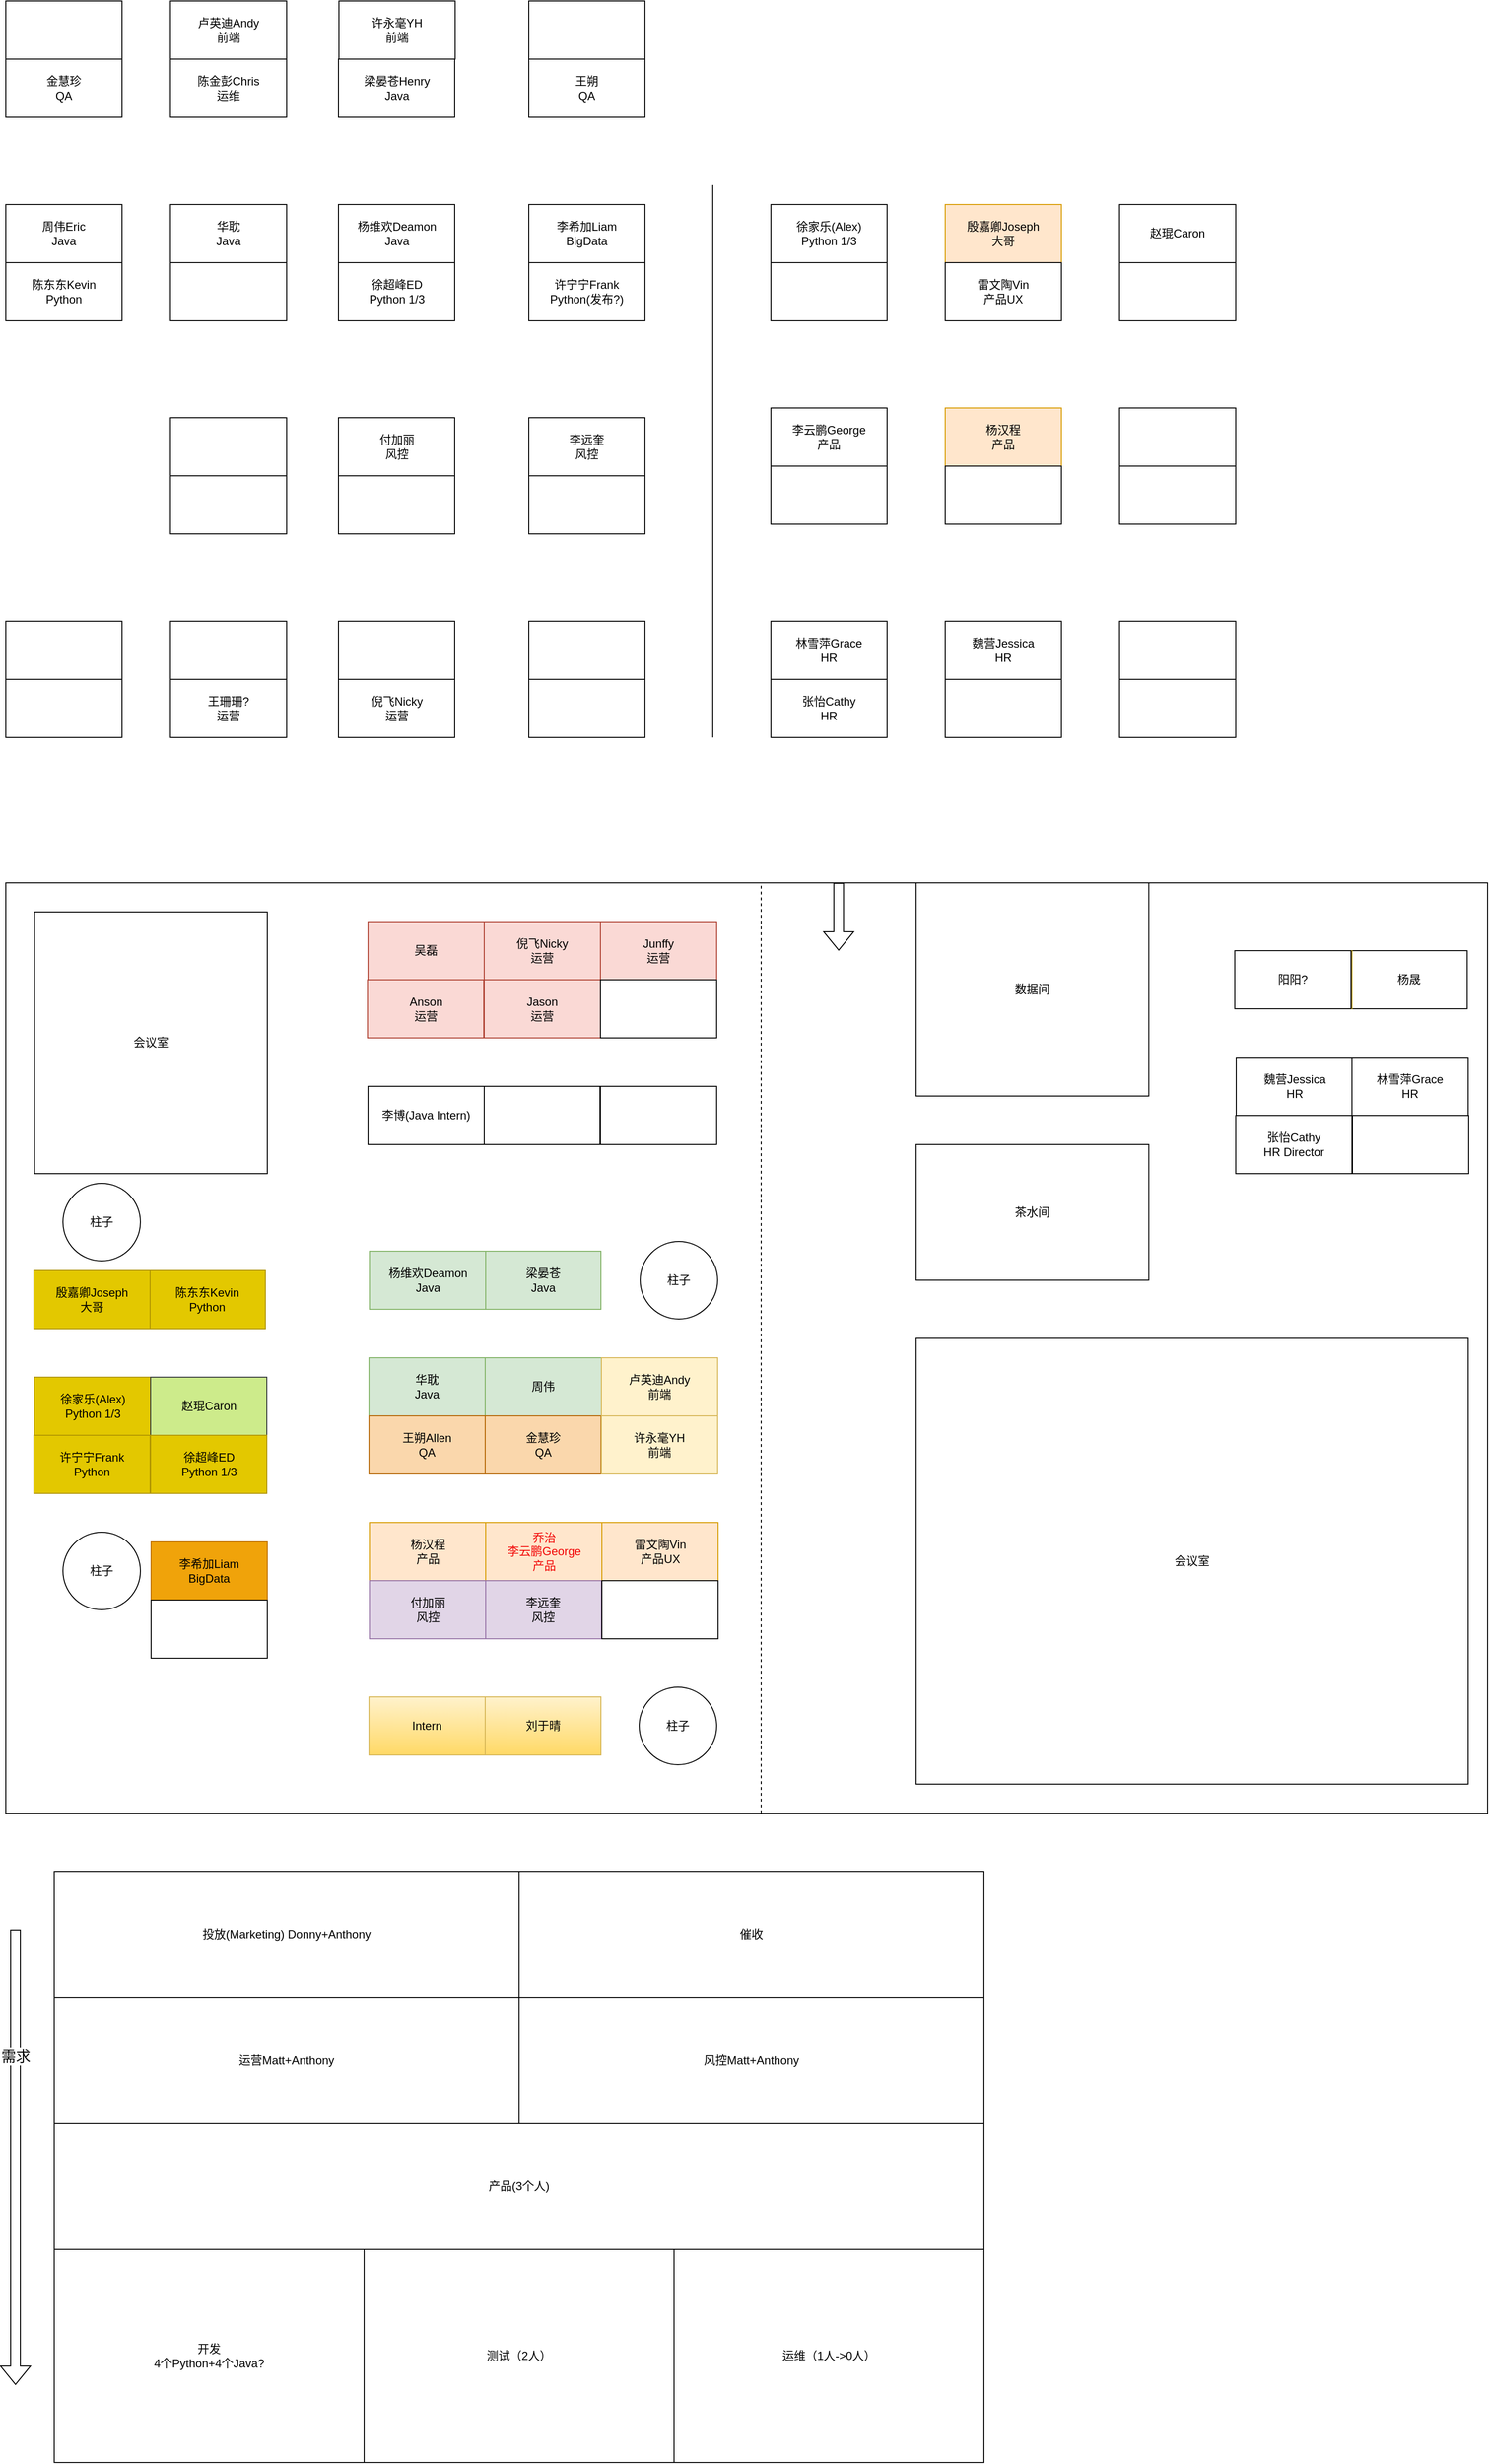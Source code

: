 <mxfile version="20.8.16" type="device"><diagram name="第 1 页" id="wCgYm4w3h9hfJolnbWpy"><mxGraphModel dx="993" dy="675" grid="1" gridSize="10" guides="1" tooltips="1" connect="1" arrows="1" fold="1" page="1" pageScale="1" pageWidth="827" pageHeight="1169" math="0" shadow="0"><root><mxCell id="0"/><mxCell id="1" parent="0"/><mxCell id="-lbyn-w2W_QWMNqzcjdo-48" value="" style="rounded=0;whiteSpace=wrap;html=1;" parent="1" vertex="1"><mxGeometry x="70" y="1110" width="1530" height="960" as="geometry"/></mxCell><mxCell id="9LT3ygpMosNoxF_c4JIQ-2" value="卢英迪Andy&lt;br&gt;前端" style="rounded=0;whiteSpace=wrap;html=1;" parent="1" vertex="1"><mxGeometry x="240" y="200" width="120" height="60" as="geometry"/></mxCell><mxCell id="9LT3ygpMosNoxF_c4JIQ-3" value="许永毫YH&lt;br&gt;前端" style="rounded=0;whiteSpace=wrap;html=1;" parent="1" vertex="1"><mxGeometry x="414" y="200" width="120" height="60" as="geometry"/></mxCell><mxCell id="9LT3ygpMosNoxF_c4JIQ-5" value="金慧珍&lt;br&gt;QA" style="rounded=0;whiteSpace=wrap;html=1;" parent="1" vertex="1"><mxGeometry x="70" y="260" width="120" height="60" as="geometry"/></mxCell><mxCell id="9LT3ygpMosNoxF_c4JIQ-6" value="" style="rounded=0;whiteSpace=wrap;html=1;" parent="1" vertex="1"><mxGeometry x="70" y="200" width="120" height="60" as="geometry"/></mxCell><mxCell id="9LT3ygpMosNoxF_c4JIQ-7" value="" style="rounded=0;whiteSpace=wrap;html=1;" parent="1" vertex="1"><mxGeometry x="610" y="200" width="120" height="60" as="geometry"/></mxCell><mxCell id="9LT3ygpMosNoxF_c4JIQ-8" value="陈金彭Chris&lt;br&gt;运维" style="rounded=0;whiteSpace=wrap;html=1;" parent="1" vertex="1"><mxGeometry x="240" y="260" width="120" height="60" as="geometry"/></mxCell><mxCell id="9LT3ygpMosNoxF_c4JIQ-9" value="梁晏苍Henry&lt;br&gt;Java" style="rounded=0;whiteSpace=wrap;html=1;" parent="1" vertex="1"><mxGeometry x="413.5" y="260" width="120" height="60" as="geometry"/></mxCell><mxCell id="9LT3ygpMosNoxF_c4JIQ-10" value="王朔&lt;br&gt;QA" style="rounded=0;whiteSpace=wrap;html=1;" parent="1" vertex="1"><mxGeometry x="610" y="260" width="120" height="60" as="geometry"/></mxCell><mxCell id="9LT3ygpMosNoxF_c4JIQ-11" value="周伟Eric&lt;br&gt;Java" style="rounded=0;whiteSpace=wrap;html=1;" parent="1" vertex="1"><mxGeometry x="70" y="410" width="120" height="60" as="geometry"/></mxCell><mxCell id="9LT3ygpMosNoxF_c4JIQ-12" value="华耽&lt;br&gt;Java" style="rounded=0;whiteSpace=wrap;html=1;" parent="1" vertex="1"><mxGeometry x="240" y="410" width="120" height="60" as="geometry"/></mxCell><mxCell id="9LT3ygpMosNoxF_c4JIQ-13" value="杨维欢Deamon&lt;br&gt;Java" style="rounded=0;whiteSpace=wrap;html=1;" parent="1" vertex="1"><mxGeometry x="413.5" y="410" width="120" height="60" as="geometry"/></mxCell><mxCell id="9LT3ygpMosNoxF_c4JIQ-14" value="李希加Liam&lt;br&gt;BigData" style="rounded=0;whiteSpace=wrap;html=1;" parent="1" vertex="1"><mxGeometry x="610" y="410" width="120" height="60" as="geometry"/></mxCell><mxCell id="9LT3ygpMosNoxF_c4JIQ-15" value="徐家乐(Alex)&lt;br&gt;Python 1/3" style="rounded=0;whiteSpace=wrap;html=1;" parent="1" vertex="1"><mxGeometry x="860" y="410" width="120" height="60" as="geometry"/></mxCell><mxCell id="9LT3ygpMosNoxF_c4JIQ-16" value="殷嘉卿Joseph&lt;br&gt;大哥" style="rounded=0;whiteSpace=wrap;html=1;fillColor=#ffe6cc;strokeColor=#d79b00;" parent="1" vertex="1"><mxGeometry x="1040" y="410" width="120" height="60" as="geometry"/></mxCell><mxCell id="9LT3ygpMosNoxF_c4JIQ-17" value="赵琨Caron&lt;br&gt;" style="rounded=0;whiteSpace=wrap;html=1;" parent="1" vertex="1"><mxGeometry x="1220" y="410" width="120" height="60" as="geometry"/></mxCell><mxCell id="9LT3ygpMosNoxF_c4JIQ-18" value="陈东东Kevin&lt;br&gt;Python" style="rounded=0;whiteSpace=wrap;html=1;" parent="1" vertex="1"><mxGeometry x="70" y="470" width="120" height="60" as="geometry"/></mxCell><mxCell id="9LT3ygpMosNoxF_c4JIQ-19" value="" style="rounded=0;whiteSpace=wrap;html=1;" parent="1" vertex="1"><mxGeometry x="240" y="470" width="120" height="60" as="geometry"/></mxCell><mxCell id="9LT3ygpMosNoxF_c4JIQ-20" value="徐超峰ED&lt;br&gt;Python 1/3" style="rounded=0;whiteSpace=wrap;html=1;" parent="1" vertex="1"><mxGeometry x="413.5" y="470" width="120" height="60" as="geometry"/></mxCell><mxCell id="9LT3ygpMosNoxF_c4JIQ-21" value="许宁宁Frank&lt;br&gt;Python(发布?)" style="rounded=0;whiteSpace=wrap;html=1;" parent="1" vertex="1"><mxGeometry x="610" y="470" width="120" height="60" as="geometry"/></mxCell><mxCell id="9LT3ygpMosNoxF_c4JIQ-23" value="" style="rounded=0;whiteSpace=wrap;html=1;" parent="1" vertex="1"><mxGeometry x="240" y="630" width="120" height="60" as="geometry"/></mxCell><mxCell id="9LT3ygpMosNoxF_c4JIQ-24" value="付加丽&lt;br&gt;风控" style="rounded=0;whiteSpace=wrap;html=1;" parent="1" vertex="1"><mxGeometry x="413.5" y="630" width="120" height="60" as="geometry"/></mxCell><mxCell id="9LT3ygpMosNoxF_c4JIQ-25" value="李远奎&lt;br&gt;风控" style="rounded=0;whiteSpace=wrap;html=1;" parent="1" vertex="1"><mxGeometry x="610" y="630" width="120" height="60" as="geometry"/></mxCell><mxCell id="9LT3ygpMosNoxF_c4JIQ-26" value="" style="rounded=0;whiteSpace=wrap;html=1;" parent="1" vertex="1"><mxGeometry x="860" y="470" width="120" height="60" as="geometry"/></mxCell><mxCell id="9LT3ygpMosNoxF_c4JIQ-27" value="雷文陶Vin&lt;br&gt;产品UX" style="rounded=0;whiteSpace=wrap;html=1;" parent="1" vertex="1"><mxGeometry x="1040" y="470" width="120" height="60" as="geometry"/></mxCell><mxCell id="9LT3ygpMosNoxF_c4JIQ-28" value="" style="rounded=0;whiteSpace=wrap;html=1;" parent="1" vertex="1"><mxGeometry x="1220" y="470" width="120" height="60" as="geometry"/></mxCell><mxCell id="9LT3ygpMosNoxF_c4JIQ-29" value="李云鹏George&lt;br&gt;产品" style="rounded=0;whiteSpace=wrap;html=1;" parent="1" vertex="1"><mxGeometry x="860" y="620" width="120" height="60" as="geometry"/></mxCell><mxCell id="9LT3ygpMosNoxF_c4JIQ-30" value="&lt;div style=&quot;&quot;&gt;杨汉程&lt;/div&gt;产品" style="rounded=0;whiteSpace=wrap;html=1;fillColor=#ffe6cc;strokeColor=#d79b00;" parent="1" vertex="1"><mxGeometry x="1040" y="620" width="120" height="60" as="geometry"/></mxCell><mxCell id="9LT3ygpMosNoxF_c4JIQ-31" value="" style="rounded=0;whiteSpace=wrap;html=1;" parent="1" vertex="1"><mxGeometry x="1220" y="620" width="120" height="60" as="geometry"/></mxCell><mxCell id="9LT3ygpMosNoxF_c4JIQ-33" value="" style="rounded=0;whiteSpace=wrap;html=1;" parent="1" vertex="1"><mxGeometry x="240" y="690" width="120" height="60" as="geometry"/></mxCell><mxCell id="9LT3ygpMosNoxF_c4JIQ-34" value="" style="rounded=0;whiteSpace=wrap;html=1;" parent="1" vertex="1"><mxGeometry x="413.5" y="690" width="120" height="60" as="geometry"/></mxCell><mxCell id="9LT3ygpMosNoxF_c4JIQ-35" value="" style="rounded=0;whiteSpace=wrap;html=1;" parent="1" vertex="1"><mxGeometry x="610" y="690" width="120" height="60" as="geometry"/></mxCell><mxCell id="9LT3ygpMosNoxF_c4JIQ-36" value="" style="rounded=0;whiteSpace=wrap;html=1;" parent="1" vertex="1"><mxGeometry x="860" y="680" width="120" height="60" as="geometry"/></mxCell><mxCell id="9LT3ygpMosNoxF_c4JIQ-37" value="" style="rounded=0;whiteSpace=wrap;html=1;" parent="1" vertex="1"><mxGeometry x="1040" y="680" width="120" height="60" as="geometry"/></mxCell><mxCell id="9LT3ygpMosNoxF_c4JIQ-38" value="" style="rounded=0;whiteSpace=wrap;html=1;" parent="1" vertex="1"><mxGeometry x="1220" y="680" width="120" height="60" as="geometry"/></mxCell><mxCell id="9LT3ygpMosNoxF_c4JIQ-39" value="林雪萍Grace&lt;br&gt;HR" style="rounded=0;whiteSpace=wrap;html=1;" parent="1" vertex="1"><mxGeometry x="860" y="840" width="120" height="60" as="geometry"/></mxCell><mxCell id="9LT3ygpMosNoxF_c4JIQ-40" value="魏营Jessica&lt;br&gt;HR" style="rounded=0;whiteSpace=wrap;html=1;" parent="1" vertex="1"><mxGeometry x="1040" y="840" width="120" height="60" as="geometry"/></mxCell><mxCell id="9LT3ygpMosNoxF_c4JIQ-41" value="" style="rounded=0;whiteSpace=wrap;html=1;" parent="1" vertex="1"><mxGeometry x="1220" y="840" width="120" height="60" as="geometry"/></mxCell><mxCell id="9LT3ygpMosNoxF_c4JIQ-42" value="张怡Cathy&lt;br&gt;HR" style="rounded=0;whiteSpace=wrap;html=1;" parent="1" vertex="1"><mxGeometry x="860" y="900" width="120" height="60" as="geometry"/></mxCell><mxCell id="9LT3ygpMosNoxF_c4JIQ-43" value="" style="rounded=0;whiteSpace=wrap;html=1;" parent="1" vertex="1"><mxGeometry x="1040" y="900" width="120" height="60" as="geometry"/></mxCell><mxCell id="9LT3ygpMosNoxF_c4JIQ-44" value="" style="rounded=0;whiteSpace=wrap;html=1;" parent="1" vertex="1"><mxGeometry x="1220" y="900" width="120" height="60" as="geometry"/></mxCell><mxCell id="9LT3ygpMosNoxF_c4JIQ-45" value="" style="rounded=0;whiteSpace=wrap;html=1;" parent="1" vertex="1"><mxGeometry x="70" y="840" width="120" height="60" as="geometry"/></mxCell><mxCell id="9LT3ygpMosNoxF_c4JIQ-46" value="" style="rounded=0;whiteSpace=wrap;html=1;" parent="1" vertex="1"><mxGeometry x="240" y="840" width="120" height="60" as="geometry"/></mxCell><mxCell id="9LT3ygpMosNoxF_c4JIQ-47" value="" style="rounded=0;whiteSpace=wrap;html=1;" parent="1" vertex="1"><mxGeometry x="413.5" y="840" width="120" height="60" as="geometry"/></mxCell><mxCell id="9LT3ygpMosNoxF_c4JIQ-48" value="" style="rounded=0;whiteSpace=wrap;html=1;" parent="1" vertex="1"><mxGeometry x="610" y="840" width="120" height="60" as="geometry"/></mxCell><mxCell id="9LT3ygpMosNoxF_c4JIQ-49" value="" style="rounded=0;whiteSpace=wrap;html=1;" parent="1" vertex="1"><mxGeometry x="70" y="900" width="120" height="60" as="geometry"/></mxCell><mxCell id="9LT3ygpMosNoxF_c4JIQ-50" value="王珊珊?&lt;br style=&quot;border-color: var(--border-color);&quot;&gt;运营" style="rounded=0;whiteSpace=wrap;html=1;" parent="1" vertex="1"><mxGeometry x="240" y="900" width="120" height="60" as="geometry"/></mxCell><mxCell id="9LT3ygpMosNoxF_c4JIQ-51" value="倪飞Nicky&lt;br&gt;运营" style="rounded=0;whiteSpace=wrap;html=1;" parent="1" vertex="1"><mxGeometry x="413.5" y="900" width="120" height="60" as="geometry"/></mxCell><mxCell id="9LT3ygpMosNoxF_c4JIQ-52" value="" style="rounded=0;whiteSpace=wrap;html=1;" parent="1" vertex="1"><mxGeometry x="610" y="900" width="120" height="60" as="geometry"/></mxCell><mxCell id="9LT3ygpMosNoxF_c4JIQ-53" value="" style="endArrow=none;html=1;rounded=0;" parent="1" edge="1"><mxGeometry width="50" height="50" relative="1" as="geometry"><mxPoint x="800" y="960" as="sourcePoint"/><mxPoint x="800" y="390" as="targetPoint"/></mxGeometry></mxCell><mxCell id="9LT3ygpMosNoxF_c4JIQ-55" value="投放(Marketing) Donny+Anthony" style="rounded=0;whiteSpace=wrap;html=1;" parent="1" vertex="1"><mxGeometry x="120" y="2130" width="480" height="130" as="geometry"/></mxCell><mxCell id="9LT3ygpMosNoxF_c4JIQ-56" value="催收" style="rounded=0;whiteSpace=wrap;html=1;" parent="1" vertex="1"><mxGeometry x="600" y="2130" width="480" height="130" as="geometry"/></mxCell><mxCell id="9LT3ygpMosNoxF_c4JIQ-57" value="运营Matt+Anthony" style="rounded=0;whiteSpace=wrap;html=1;" parent="1" vertex="1"><mxGeometry x="120" y="2260" width="480" height="130" as="geometry"/></mxCell><mxCell id="9LT3ygpMosNoxF_c4JIQ-58" value="风控Matt+Anthony" style="rounded=0;whiteSpace=wrap;html=1;" parent="1" vertex="1"><mxGeometry x="600" y="2260" width="480" height="130" as="geometry"/></mxCell><mxCell id="9LT3ygpMosNoxF_c4JIQ-59" value="产品(3个人)" style="rounded=0;whiteSpace=wrap;html=1;" parent="1" vertex="1"><mxGeometry x="120" y="2390" width="960" height="130" as="geometry"/></mxCell><mxCell id="9LT3ygpMosNoxF_c4JIQ-60" value="开发&lt;br&gt;4个Python+4个Java?" style="rounded=0;whiteSpace=wrap;html=1;" parent="1" vertex="1"><mxGeometry x="120" y="2520" width="320" height="220" as="geometry"/></mxCell><mxCell id="9LT3ygpMosNoxF_c4JIQ-61" value="测试（2人）" style="rounded=0;whiteSpace=wrap;html=1;" parent="1" vertex="1"><mxGeometry x="440" y="2520" width="320" height="220" as="geometry"/></mxCell><mxCell id="9LT3ygpMosNoxF_c4JIQ-62" value="运维（1人-&amp;gt;0人）" style="rounded=0;whiteSpace=wrap;html=1;" parent="1" vertex="1"><mxGeometry x="760" y="2520" width="320" height="220" as="geometry"/></mxCell><mxCell id="9LT3ygpMosNoxF_c4JIQ-66" value="" style="shape=flexArrow;endArrow=classic;html=1;rounded=0;" parent="1" edge="1"><mxGeometry width="50" height="50" relative="1" as="geometry"><mxPoint x="80" y="2190" as="sourcePoint"/><mxPoint x="80" y="2660" as="targetPoint"/></mxGeometry></mxCell><mxCell id="9LT3ygpMosNoxF_c4JIQ-67" value="需求" style="edgeLabel;html=1;align=center;verticalAlign=middle;resizable=0;points=[];fontSize=15;fontStyle=0" parent="9LT3ygpMosNoxF_c4JIQ-66" vertex="1" connectable="0"><mxGeometry x="-0.864" relative="1" as="geometry"><mxPoint y="98" as="offset"/></mxGeometry></mxCell><mxCell id="-lbyn-w2W_QWMNqzcjdo-1" value="吴磊" style="rounded=0;whiteSpace=wrap;html=1;fillColor=#fad9d5;strokeColor=#ae4132;" parent="1" vertex="1"><mxGeometry x="444" y="1150" width="120" height="60" as="geometry"/></mxCell><mxCell id="-lbyn-w2W_QWMNqzcjdo-2" value="倪飞Nicky&lt;br style=&quot;border-color: var(--border-color);&quot;&gt;运营" style="rounded=0;whiteSpace=wrap;html=1;fillColor=#fad9d5;strokeColor=#ae4132;" parent="1" vertex="1"><mxGeometry x="564" y="1150" width="120" height="60" as="geometry"/></mxCell><mxCell id="-lbyn-w2W_QWMNqzcjdo-3" value="Junffy&lt;br&gt;运营" style="rounded=0;whiteSpace=wrap;html=1;fillColor=#fad9d5;strokeColor=#ae4132;" parent="1" vertex="1"><mxGeometry x="684" y="1150" width="120" height="60" as="geometry"/></mxCell><mxCell id="-lbyn-w2W_QWMNqzcjdo-4" value="Anson&lt;br&gt;运营" style="rounded=0;whiteSpace=wrap;html=1;fillColor=#fad9d5;strokeColor=#ae4132;" parent="1" vertex="1"><mxGeometry x="443.5" y="1210" width="120" height="60" as="geometry"/></mxCell><mxCell id="-lbyn-w2W_QWMNqzcjdo-5" value="Jason&lt;br&gt;运营" style="rounded=0;whiteSpace=wrap;html=1;fillColor=#fad9d5;strokeColor=#ae4132;" parent="1" vertex="1"><mxGeometry x="564" y="1210" width="120" height="60" as="geometry"/></mxCell><mxCell id="-lbyn-w2W_QWMNqzcjdo-7" value="" style="rounded=0;whiteSpace=wrap;html=1;" parent="1" vertex="1"><mxGeometry x="684" y="1210" width="120" height="60" as="geometry"/></mxCell><mxCell id="-lbyn-w2W_QWMNqzcjdo-9" value="" style="rounded=0;whiteSpace=wrap;html=1;" parent="1" vertex="1"><mxGeometry x="563.5" y="1320" width="120" height="60" as="geometry"/></mxCell><mxCell id="-lbyn-w2W_QWMNqzcjdo-10" value="" style="rounded=0;whiteSpace=wrap;html=1;" parent="1" vertex="1"><mxGeometry x="684" y="1320" width="120" height="60" as="geometry"/></mxCell><mxCell id="-lbyn-w2W_QWMNqzcjdo-11" value="&lt;div style=&quot;&quot;&gt;李博(Java Intern)&lt;/div&gt;" style="rounded=0;whiteSpace=wrap;html=1;" parent="1" vertex="1"><mxGeometry x="444" y="1320" width="120" height="60" as="geometry"/></mxCell><mxCell id="-lbyn-w2W_QWMNqzcjdo-12" value="梁晏苍&lt;br&gt;Java" style="rounded=0;whiteSpace=wrap;html=1;fillColor=#d5e8d4;strokeColor=#82b366;" parent="1" vertex="1"><mxGeometry x="564.5" y="1490" width="120" height="60" as="geometry"/></mxCell><mxCell id="-lbyn-w2W_QWMNqzcjdo-13" value="杨维欢Deamon&lt;br style=&quot;border-color: var(--border-color);&quot;&gt;Java" style="rounded=0;whiteSpace=wrap;html=1;fillColor=#d5e8d4;strokeColor=#82b366;" parent="1" vertex="1"><mxGeometry x="445.5" y="1490" width="120" height="60" as="geometry"/></mxCell><mxCell id="-lbyn-w2W_QWMNqzcjdo-14" value="华耽&lt;br style=&quot;border-color: var(--border-color);&quot;&gt;Java" style="rounded=0;whiteSpace=wrap;html=1;fillColor=#d5e8d4;strokeColor=#82b366;" parent="1" vertex="1"><mxGeometry x="445" y="1600" width="120" height="60" as="geometry"/></mxCell><mxCell id="-lbyn-w2W_QWMNqzcjdo-15" value="周伟" style="rounded=0;whiteSpace=wrap;html=1;fillColor=#d5e8d4;strokeColor=#82b366;" parent="1" vertex="1"><mxGeometry x="565" y="1600" width="120" height="60" as="geometry"/></mxCell><mxCell id="-lbyn-w2W_QWMNqzcjdo-16" value="卢英迪Andy&lt;br style=&quot;border-color: var(--border-color);&quot;&gt;前端" style="rounded=0;whiteSpace=wrap;html=1;fillColor=#fff2cc;strokeColor=#d6b656;" parent="1" vertex="1"><mxGeometry x="685" y="1600" width="120" height="60" as="geometry"/></mxCell><mxCell id="-lbyn-w2W_QWMNqzcjdo-17" value="金慧珍&lt;br style=&quot;border-color: var(--border-color);&quot;&gt;QA" style="rounded=0;whiteSpace=wrap;html=1;fillColor=#fad7ac;strokeColor=#b46504;" parent="1" vertex="1"><mxGeometry x="564.5" y="1660" width="120" height="60" as="geometry"/></mxCell><mxCell id="-lbyn-w2W_QWMNqzcjdo-18" value="许永毫YH&lt;br style=&quot;border-color: var(--border-color);&quot;&gt;前端" style="rounded=0;whiteSpace=wrap;html=1;fillColor=#fff2cc;strokeColor=#d6b656;" parent="1" vertex="1"><mxGeometry x="685" y="1660" width="120" height="60" as="geometry"/></mxCell><mxCell id="-lbyn-w2W_QWMNqzcjdo-19" value="王朔Allen&lt;br style=&quot;border-color: var(--border-color);&quot;&gt;QA" style="rounded=0;whiteSpace=wrap;html=1;fillColor=#fad7ac;strokeColor=#b46504;" parent="1" vertex="1"><mxGeometry x="445" y="1660" width="120" height="60" as="geometry"/></mxCell><mxCell id="-lbyn-w2W_QWMNqzcjdo-20" value="&lt;div style=&quot;border-color: var(--border-color);&quot;&gt;杨汉程&lt;/div&gt;产品" style="rounded=0;whiteSpace=wrap;html=1;fillColor=#ffe6cc;strokeColor=#d79b00;" parent="1" vertex="1"><mxGeometry x="445.5" y="1770" width="120" height="60" as="geometry"/></mxCell><mxCell id="-lbyn-w2W_QWMNqzcjdo-21" value="乔治&lt;br&gt;李云鹏George&lt;br style=&quot;border-color: var(--border-color);&quot;&gt;产品" style="rounded=0;whiteSpace=wrap;html=1;fillColor=#ffe6cc;strokeColor=#d79b00;fontColor=#f20707;" parent="1" vertex="1"><mxGeometry x="565.5" y="1770" width="120" height="60" as="geometry"/></mxCell><mxCell id="-lbyn-w2W_QWMNqzcjdo-22" value="雷文陶Vin&lt;br style=&quot;border-color: var(--border-color);&quot;&gt;产品UX" style="rounded=0;whiteSpace=wrap;html=1;fillColor=#ffe6cc;strokeColor=#d79b00;" parent="1" vertex="1"><mxGeometry x="685.5" y="1770" width="120" height="60" as="geometry"/></mxCell><mxCell id="-lbyn-w2W_QWMNqzcjdo-23" value="李远奎&lt;br style=&quot;border-color: var(--border-color);&quot;&gt;风控" style="rounded=0;whiteSpace=wrap;html=1;fillColor=#e1d5e7;strokeColor=#9673a6;" parent="1" vertex="1"><mxGeometry x="565" y="1830" width="120" height="60" as="geometry"/></mxCell><mxCell id="-lbyn-w2W_QWMNqzcjdo-24" value="" style="rounded=0;whiteSpace=wrap;html=1;" parent="1" vertex="1"><mxGeometry x="685.5" y="1830" width="120" height="60" as="geometry"/></mxCell><mxCell id="-lbyn-w2W_QWMNqzcjdo-25" value="付加丽&lt;br style=&quot;border-color: var(--border-color);&quot;&gt;风控" style="rounded=0;whiteSpace=wrap;html=1;fillColor=#e1d5e7;strokeColor=#9673a6;" parent="1" vertex="1"><mxGeometry x="445.5" y="1830" width="120" height="60" as="geometry"/></mxCell><mxCell id="-lbyn-w2W_QWMNqzcjdo-26" value="刘于晴" style="rounded=0;whiteSpace=wrap;html=1;fillColor=#fff2cc;gradientColor=#ffd966;strokeColor=#d6b656;" parent="1" vertex="1"><mxGeometry x="564.5" y="1950" width="120" height="60" as="geometry"/></mxCell><mxCell id="-lbyn-w2W_QWMNqzcjdo-28" value="Intern" style="rounded=0;whiteSpace=wrap;html=1;fillColor=#fff2cc;gradientColor=#ffd966;strokeColor=#d6b656;" parent="1" vertex="1"><mxGeometry x="445" y="1950" width="120" height="60" as="geometry"/></mxCell><mxCell id="-lbyn-w2W_QWMNqzcjdo-29" value="陈东东Kevin&lt;br style=&quot;border-color: var(--border-color);&quot;&gt;Python" style="rounded=0;whiteSpace=wrap;html=1;fillColor=#e3c800;fontColor=#000000;strokeColor=#B09500;" parent="1" vertex="1"><mxGeometry x="218" y="1510" width="120" height="60" as="geometry"/></mxCell><mxCell id="-lbyn-w2W_QWMNqzcjdo-30" value="殷嘉卿Joseph&lt;br style=&quot;border-color: var(--border-color);&quot;&gt;大哥" style="rounded=0;whiteSpace=wrap;html=1;fillColor=#e3c800;fontColor=#000000;strokeColor=#B09500;" parent="1" vertex="1"><mxGeometry x="99" y="1510" width="120" height="60" as="geometry"/></mxCell><mxCell id="-lbyn-w2W_QWMNqzcjdo-32" value="徐家乐(Alex)&lt;br style=&quot;border-color: var(--border-color);&quot;&gt;Python 1/3" style="rounded=0;whiteSpace=wrap;html=1;fillColor=#e3c800;fontColor=#000000;strokeColor=#B09500;" parent="1" vertex="1"><mxGeometry x="99.5" y="1620" width="120" height="60" as="geometry"/></mxCell><mxCell id="-lbyn-w2W_QWMNqzcjdo-33" value="赵琨Caron" style="rounded=0;whiteSpace=wrap;html=1;fillColor=#cdeb8b;strokeColor=#36393d;" parent="1" vertex="1"><mxGeometry x="219.5" y="1620" width="120" height="60" as="geometry"/></mxCell><mxCell id="-lbyn-w2W_QWMNqzcjdo-34" value="许宁宁Frank&lt;br style=&quot;border-color: var(--border-color);&quot;&gt;Python" style="rounded=0;whiteSpace=wrap;html=1;fillColor=#e3c800;fontColor=#000000;strokeColor=#B09500;" parent="1" vertex="1"><mxGeometry x="99" y="1680" width="120" height="60" as="geometry"/></mxCell><mxCell id="-lbyn-w2W_QWMNqzcjdo-35" value="徐超峰ED&lt;br style=&quot;border-color: var(--border-color);&quot;&gt;Python 1/3" style="rounded=0;whiteSpace=wrap;html=1;fillColor=#e3c800;fontColor=#000000;strokeColor=#B09500;" parent="1" vertex="1"><mxGeometry x="219.5" y="1680" width="120" height="60" as="geometry"/></mxCell><mxCell id="-lbyn-w2W_QWMNqzcjdo-39" value="李希加Liam&lt;br style=&quot;border-color: var(--border-color);&quot;&gt;BigData" style="rounded=0;whiteSpace=wrap;html=1;fillColor=#f0a30a;fontColor=#000000;strokeColor=#BD7000;" parent="1" vertex="1"><mxGeometry x="220" y="1790" width="120" height="60" as="geometry"/></mxCell><mxCell id="-lbyn-w2W_QWMNqzcjdo-41" value="" style="rounded=0;whiteSpace=wrap;html=1;" parent="1" vertex="1"><mxGeometry x="220" y="1850" width="120" height="60" as="geometry"/></mxCell><mxCell id="-lbyn-w2W_QWMNqzcjdo-43" value="会议室" style="rounded=0;whiteSpace=wrap;html=1;" parent="1" vertex="1"><mxGeometry x="99.75" y="1140" width="240.25" height="270" as="geometry"/></mxCell><mxCell id="-lbyn-w2W_QWMNqzcjdo-44" value="柱子" style="ellipse;whiteSpace=wrap;html=1;aspect=fixed;" parent="1" vertex="1"><mxGeometry x="725" y="1480" width="80" height="80" as="geometry"/></mxCell><mxCell id="-lbyn-w2W_QWMNqzcjdo-45" value="柱子" style="ellipse;whiteSpace=wrap;html=1;aspect=fixed;" parent="1" vertex="1"><mxGeometry x="129" y="1420" width="80" height="80" as="geometry"/></mxCell><mxCell id="-lbyn-w2W_QWMNqzcjdo-46" value="柱子" style="ellipse;whiteSpace=wrap;html=1;aspect=fixed;" parent="1" vertex="1"><mxGeometry x="724" y="1940" width="80" height="80" as="geometry"/></mxCell><mxCell id="-lbyn-w2W_QWMNqzcjdo-47" value="柱子" style="ellipse;whiteSpace=wrap;html=1;aspect=fixed;" parent="1" vertex="1"><mxGeometry x="129" y="1780" width="80" height="80" as="geometry"/></mxCell><mxCell id="-lbyn-w2W_QWMNqzcjdo-49" value="" style="shape=flexArrow;endArrow=classic;html=1;rounded=0;" parent="1" edge="1"><mxGeometry width="50" height="50" relative="1" as="geometry"><mxPoint x="930" y="1110" as="sourcePoint"/><mxPoint x="930" y="1180" as="targetPoint"/></mxGeometry></mxCell><mxCell id="-lbyn-w2W_QWMNqzcjdo-51" value="" style="endArrow=none;html=1;rounded=0;dashed=1;" parent="1" edge="1"><mxGeometry width="50" height="50" relative="1" as="geometry"><mxPoint x="850" y="2070" as="sourcePoint"/><mxPoint x="850" y="1110" as="targetPoint"/></mxGeometry></mxCell><mxCell id="-lbyn-w2W_QWMNqzcjdo-52" value="杨晟" style="rounded=0;whiteSpace=wrap;html=1;" parent="1" vertex="1"><mxGeometry x="1459" y="1180" width="120" height="60" as="geometry"/></mxCell><mxCell id="-lbyn-w2W_QWMNqzcjdo-53" value="阳阳?" style="rounded=0;whiteSpace=wrap;html=1;fillColor=#e3c800;fontColor=#000000;strokeColor=#B09500;" parent="1" vertex="1"><mxGeometry x="1340" y="1180" width="120" height="60" as="geometry"/></mxCell><mxCell id="-lbyn-w2W_QWMNqzcjdo-54" value="魏营Jessica&lt;br style=&quot;border-color: var(--border-color);&quot;&gt;HR" style="rounded=0;whiteSpace=wrap;html=1;" parent="1" vertex="1"><mxGeometry x="1340.5" y="1290" width="120" height="60" as="geometry"/></mxCell><mxCell id="-lbyn-w2W_QWMNqzcjdo-55" value="林雪萍Grace&lt;br style=&quot;border-color: var(--border-color);&quot;&gt;HR" style="rounded=0;whiteSpace=wrap;html=1;" parent="1" vertex="1"><mxGeometry x="1460" y="1290" width="120" height="60" as="geometry"/></mxCell><mxCell id="-lbyn-w2W_QWMNqzcjdo-56" value="张怡Cathy&lt;br style=&quot;border-color: var(--border-color);&quot;&gt;HR Director" style="rounded=0;whiteSpace=wrap;html=1;" parent="1" vertex="1"><mxGeometry x="1340" y="1350" width="120" height="60" as="geometry"/></mxCell><mxCell id="-lbyn-w2W_QWMNqzcjdo-57" value="" style="rounded=0;whiteSpace=wrap;html=1;" parent="1" vertex="1"><mxGeometry x="1460.5" y="1350" width="120" height="60" as="geometry"/></mxCell><mxCell id="-lbyn-w2W_QWMNqzcjdo-58" value="茶水间" style="rounded=0;whiteSpace=wrap;html=1;" parent="1" vertex="1"><mxGeometry x="1010" y="1380" width="240.25" height="140" as="geometry"/></mxCell><mxCell id="-lbyn-w2W_QWMNqzcjdo-59" value="数据间" style="rounded=0;whiteSpace=wrap;html=1;" parent="1" vertex="1"><mxGeometry x="1010" y="1110" width="240.25" height="220" as="geometry"/></mxCell><mxCell id="-lbyn-w2W_QWMNqzcjdo-60" value="阳阳?" style="rounded=0;whiteSpace=wrap;html=1;" parent="1" vertex="1"><mxGeometry x="1339" y="1180" width="120" height="60" as="geometry"/></mxCell><mxCell id="-lbyn-w2W_QWMNqzcjdo-62" value="会议室" style="rounded=0;whiteSpace=wrap;html=1;" parent="1" vertex="1"><mxGeometry x="1010" y="1580" width="570" height="460" as="geometry"/></mxCell></root></mxGraphModel></diagram></mxfile>